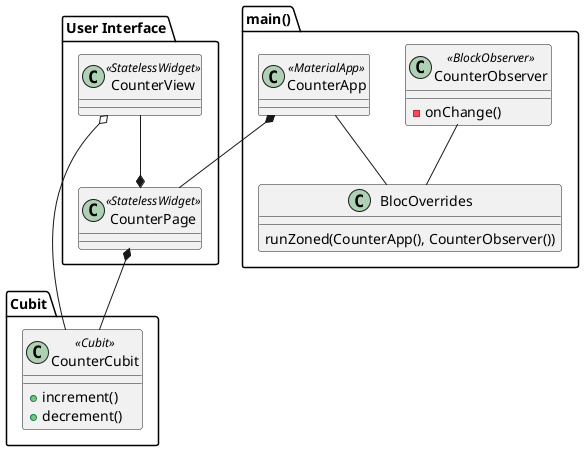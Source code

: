 @startuml Counter_Class_Diagram

package Cubit {
  class CounterCubit <<Cubit>> {
    +increment()
    +decrement()
  }
}

package "User Interface" {
  class CounterView <<StatelessWidget>>
  class CounterPage <<StatelessWidget>>
  CounterView --* CounterPage
}

package main() {
  class CounterApp << MaterialApp >> {

  }
  class CounterObserver << BlockObserver >> {
    -onChange()
  }
  class BlocOverrides {
    runZoned(CounterApp(), CounterObserver())
  }
  CounterApp -- BlocOverrides
  CounterObserver -- BlocOverrides
}

CounterApp *-- CounterPage
CounterPage *-- CounterCubit
CounterView o-- CounterCubit

@enduml